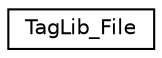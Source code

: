 digraph "Graphical Class Hierarchy"
{
  edge [fontname="Helvetica",fontsize="10",labelfontname="Helvetica",labelfontsize="10"];
  node [fontname="Helvetica",fontsize="10",shape=record];
  rankdir="LR";
  Node1 [label="TagLib_File",height=0.2,width=0.4,color="black", fillcolor="white", style="filled",URL="$struct_tag_lib___file.html"];
}
